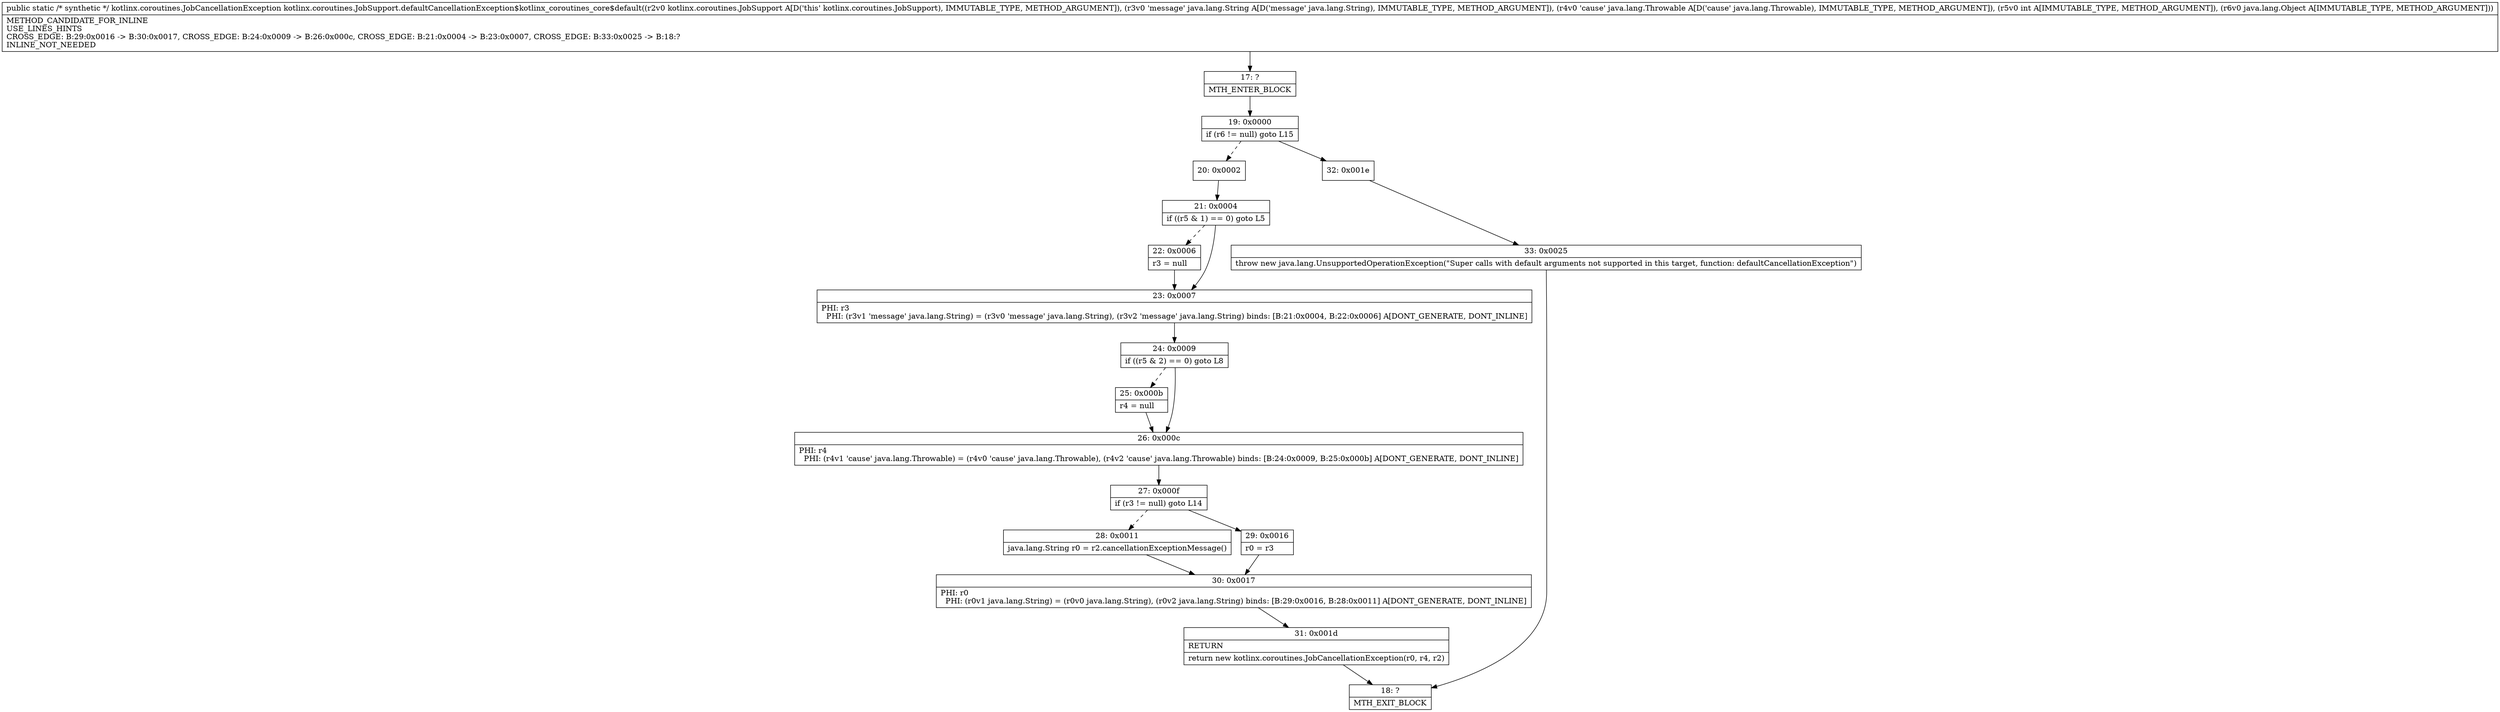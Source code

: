 digraph "CFG forkotlinx.coroutines.JobSupport.defaultCancellationException$kotlinx_coroutines_core$default(Lkotlinx\/coroutines\/JobSupport;Ljava\/lang\/String;Ljava\/lang\/Throwable;ILjava\/lang\/Object;)Lkotlinx\/coroutines\/JobCancellationException;" {
Node_17 [shape=record,label="{17\:\ ?|MTH_ENTER_BLOCK\l}"];
Node_19 [shape=record,label="{19\:\ 0x0000|if (r6 != null) goto L15\l}"];
Node_20 [shape=record,label="{20\:\ 0x0002}"];
Node_21 [shape=record,label="{21\:\ 0x0004|if ((r5 & 1) == 0) goto L5\l}"];
Node_22 [shape=record,label="{22\:\ 0x0006|r3 = null\l}"];
Node_23 [shape=record,label="{23\:\ 0x0007|PHI: r3 \l  PHI: (r3v1 'message' java.lang.String) = (r3v0 'message' java.lang.String), (r3v2 'message' java.lang.String) binds: [B:21:0x0004, B:22:0x0006] A[DONT_GENERATE, DONT_INLINE]\l}"];
Node_24 [shape=record,label="{24\:\ 0x0009|if ((r5 & 2) == 0) goto L8\l}"];
Node_25 [shape=record,label="{25\:\ 0x000b|r4 = null\l}"];
Node_26 [shape=record,label="{26\:\ 0x000c|PHI: r4 \l  PHI: (r4v1 'cause' java.lang.Throwable) = (r4v0 'cause' java.lang.Throwable), (r4v2 'cause' java.lang.Throwable) binds: [B:24:0x0009, B:25:0x000b] A[DONT_GENERATE, DONT_INLINE]\l}"];
Node_27 [shape=record,label="{27\:\ 0x000f|if (r3 != null) goto L14\l}"];
Node_28 [shape=record,label="{28\:\ 0x0011|java.lang.String r0 = r2.cancellationExceptionMessage()\l}"];
Node_30 [shape=record,label="{30\:\ 0x0017|PHI: r0 \l  PHI: (r0v1 java.lang.String) = (r0v0 java.lang.String), (r0v2 java.lang.String) binds: [B:29:0x0016, B:28:0x0011] A[DONT_GENERATE, DONT_INLINE]\l}"];
Node_31 [shape=record,label="{31\:\ 0x001d|RETURN\l|return new kotlinx.coroutines.JobCancellationException(r0, r4, r2)\l}"];
Node_18 [shape=record,label="{18\:\ ?|MTH_EXIT_BLOCK\l}"];
Node_29 [shape=record,label="{29\:\ 0x0016|r0 = r3\l}"];
Node_32 [shape=record,label="{32\:\ 0x001e}"];
Node_33 [shape=record,label="{33\:\ 0x0025|throw new java.lang.UnsupportedOperationException(\"Super calls with default arguments not supported in this target, function: defaultCancellationException\")\l}"];
MethodNode[shape=record,label="{public static \/* synthetic *\/ kotlinx.coroutines.JobCancellationException kotlinx.coroutines.JobSupport.defaultCancellationException$kotlinx_coroutines_core$default((r2v0 kotlinx.coroutines.JobSupport A[D('this' kotlinx.coroutines.JobSupport), IMMUTABLE_TYPE, METHOD_ARGUMENT]), (r3v0 'message' java.lang.String A[D('message' java.lang.String), IMMUTABLE_TYPE, METHOD_ARGUMENT]), (r4v0 'cause' java.lang.Throwable A[D('cause' java.lang.Throwable), IMMUTABLE_TYPE, METHOD_ARGUMENT]), (r5v0 int A[IMMUTABLE_TYPE, METHOD_ARGUMENT]), (r6v0 java.lang.Object A[IMMUTABLE_TYPE, METHOD_ARGUMENT]))  | METHOD_CANDIDATE_FOR_INLINE\lUSE_LINES_HINTS\lCROSS_EDGE: B:29:0x0016 \-\> B:30:0x0017, CROSS_EDGE: B:24:0x0009 \-\> B:26:0x000c, CROSS_EDGE: B:21:0x0004 \-\> B:23:0x0007, CROSS_EDGE: B:33:0x0025 \-\> B:18:?\lINLINE_NOT_NEEDED\l}"];
MethodNode -> Node_17;Node_17 -> Node_19;
Node_19 -> Node_20[style=dashed];
Node_19 -> Node_32;
Node_20 -> Node_21;
Node_21 -> Node_22[style=dashed];
Node_21 -> Node_23;
Node_22 -> Node_23;
Node_23 -> Node_24;
Node_24 -> Node_25[style=dashed];
Node_24 -> Node_26;
Node_25 -> Node_26;
Node_26 -> Node_27;
Node_27 -> Node_28[style=dashed];
Node_27 -> Node_29;
Node_28 -> Node_30;
Node_30 -> Node_31;
Node_31 -> Node_18;
Node_29 -> Node_30;
Node_32 -> Node_33;
Node_33 -> Node_18;
}

